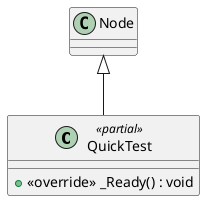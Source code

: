 @startuml
class QuickTest <<partial>> {
    + <<override>> _Ready() : void
}
Node <|-- QuickTest
@enduml
